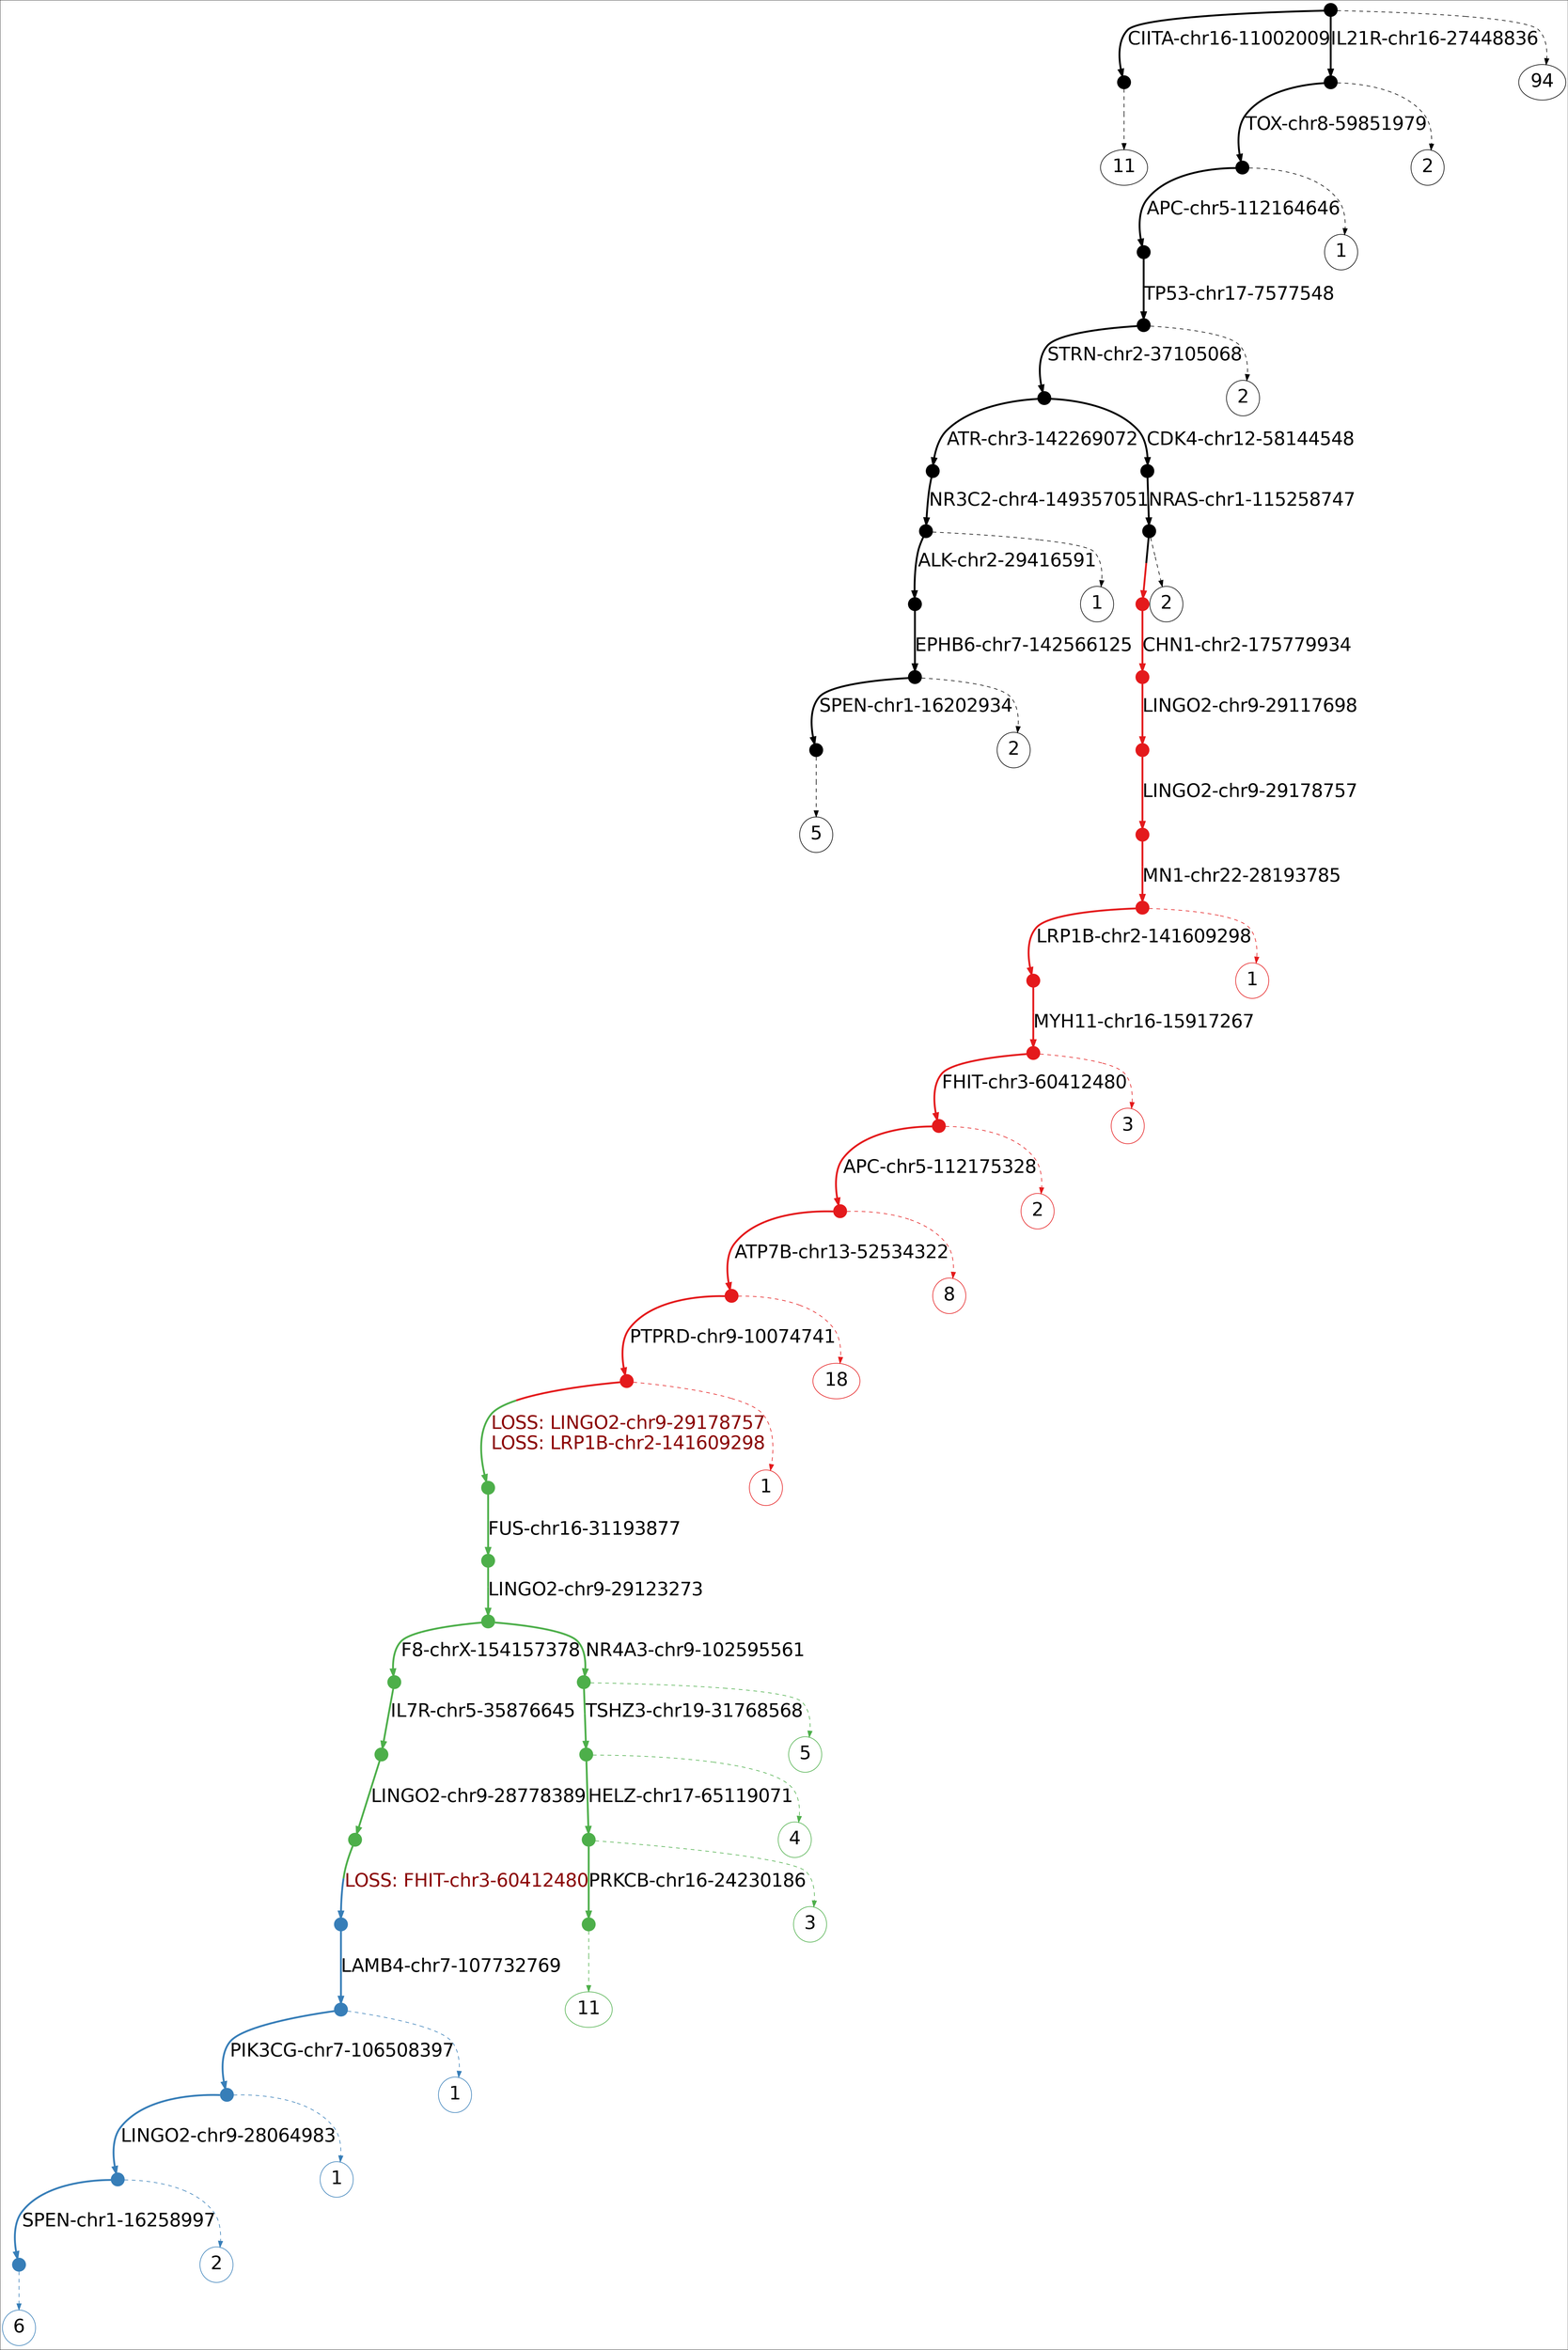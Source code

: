 digraph g{
ratio=1.5
nodesep=0
graph [fontname = "helvetica", colorscheme=set19];
node [fontname = "helvetica", colorscheme=set19];
edge [fontname = "helvetica", colorscheme=set19];
"MUT:ALK-chr2-29416591" [label = "", color = 0, height = 0.3, width = 0.3, shape=point]; 
"MUT:APC-chr5-112164646" [label = "", color = 0, height = 0.3, width = 0.3, shape=point]; 
"MUT:APC-chr5-112175328" [label = "", color = 1, height = 0.3, width = 0.3, shape=point]; 
"MUT:ATP7B-chr13-52534322" [label = "", color = 1, height = 0.3, width = 0.3, shape=point]; 
"MUT:ATR-chr3-142269072" [label = "", color = 0, height = 0.3, width = 0.3, shape=point]; 
"MUT:CDK4-chr12-58144548" [label = "", color = 0, height = 0.3, width = 0.3, shape=point]; 
"MUT:CHN1-chr2-175779934" [label = "", color = 1, height = 0.3, width = 0.3, shape=point]; 
"MUT:CIITA-chr16-11002009" [label = "", color = 0, height = 0.3, width = 0.3, shape=point]; 
"MUT:EPHB6-chr7-142566125" [label = "", color = 0, height = 0.3, width = 0.3, shape=point]; 
"MUT:F8-chrX-154157378" [label = "", color = 3, height = 0.3, width = 0.3, shape=point]; 
"MUT:FHIT-chr3-60412480" [label = "", color = 1, height = 0.3, width = 0.3, shape=point]; 
"MUT:FUS-chr16-31193877" [label = "", color = 3, height = 0.3, width = 0.3, shape=point]; 
"MUT:HELZ-chr17-65119071" [label = "", color = 3, height = 0.3, width = 0.3, shape=point]; 
"MUT:IL21R-chr16-27448836" [label = "", color = 0, height = 0.3, width = 0.3, shape=point]; 
"MUT:IL7R-chr5-35876645" [label = "", color = 3, height = 0.3, width = 0.3, shape=point]; 
"MUT:LAMB4-chr7-107732769" [label = "", color = 2, height = 0.3, width = 0.3, shape=point]; 
"MUT:LINGO2-chr9-28064983" [label = "", color = 2, height = 0.3, width = 0.3, shape=point]; 
"MUT:LINGO2-chr9-28778389" [label = "", color = 3, height = 0.3, width = 0.3, shape=point]; 
"MUT:LINGO2-chr9-29117698" [label = "", color = 1, height = 0.3, width = 0.3, shape=point]; 
"MUT:LINGO2-chr9-29123273" [label = "", color = 3, height = 0.3, width = 0.3, shape=point]; 
"MUT:LINGO2-chr9-29178757" [label = "", color = 1, height = 0.3, width = 0.3, shape=point]; 
"MUT:LRP1B-chr2-141609298" [label = "", color = 1, height = 0.3, width = 0.3, shape=point]; 
"MUT:MN1-chr22-28193785" [label = "", color = 1, height = 0.3, width = 0.3, shape=point]; 
"MUT:MYH11-chr16-15917267" [label = "", color = 1, height = 0.3, width = 0.3, shape=point]; 
"MUT:NR3C2-chr4-149357051" [label = "", color = 0, height = 0.3, width = 0.3, shape=point]; 
"MUT:NR4A3-chr9-102595561" [label = "", color = 3, height = 0.3, width = 0.3, shape=point]; 
"MUT:NRAS-chr1-115258747" [label = "", color = 0, height = 0.3, width = 0.3, shape=point]; 
"MUT:PIK3CG-chr7-106508397" [label = "", color = 2, height = 0.3, width = 0.3, shape=point]; 
"MUT:PRKCB-chr16-24230186" [label = "", color = 3, height = 0.3, width = 0.3, shape=point]; 
"MUT:PTPRD-chr9-10074741" [label = "", color = 1, height = 0.3, width = 0.3, shape=point]; 
"MUT:SPEN-chr1-16202934" [label = "", color = 0, height = 0.3, width = 0.3, shape=point]; 
"MUT:SPEN-chr1-16258997" [label = "", color = 2, height = 0.3, width = 0.3, shape=point]; 
"MUT:STRN-chr2-37105068" [label = "", color = 0, height = 0.3, width = 0.3, shape=point]; 
"MUT:TOX-chr8-59851979" [label = "", color = 0, height = 0.3, width = 0.3, shape=point]; 
"MUT:TP53-chr17-7577548" [label = "", color = 0, height = 0.3, width = 0.3, shape=point]; 
"MUT:TSHZ3-chr19-31768568" [label = "", color = 3, height = 0.3, width = 0.3, shape=point]; 
"ROOT:0" [label = "", color = 0, height = 0.3, width = 0.3, shape=point]; 
"ROOT:3" [label = "", color = 3, height = 0.3, width = 0.3, shape=point]; 
"ROOT:2" [label = "", color = 2, height = 0.3, width = 0.3, shape=point]; 
"ROOT:1" [label = "", color = 1, height = 0.3, width = 0.3, shape=point]; 
"ROOT:0" -> "MUT:IL21R-chr16-27448836" [penwidth=3, label = "IL21R-chr16-27448836", fontsize = 30, color="0;0.5:0"];
"ROOT:0" -> "MUT:CIITA-chr16-11002009" [penwidth=3, label = "CIITA-chr16-11002009", fontsize = 30, color="0;0.5:0"];
"CHILDREN:ROOT:0" [label = "94", color = 0, fontsize=30]"ROOT:0" -> "CHILDREN:ROOT:0" [penwidth=1, style=dashed, fontsize=30, color = "0;0.5:0"];
"MUT:IL21R-chr16-27448836" -> "MUT:TOX-chr8-59851979" [penwidth=3, label = "TOX-chr8-59851979", fontsize = 30, color="0;0.5:0"];
"CHILDREN:MUT:IL21R-chr16-27448836" [label = "2", color = 0, fontsize=30]"MUT:IL21R-chr16-27448836" -> "CHILDREN:MUT:IL21R-chr16-27448836" [penwidth=1, style=dashed, fontsize=30, color = "0;0.5:0"];
"MUT:TOX-chr8-59851979" -> "MUT:APC-chr5-112164646" [penwidth=3, label = "APC-chr5-112164646", fontsize = 30, color="0;0.5:0"];
"CHILDREN:MUT:TOX-chr8-59851979" [label = "1", color = 0, fontsize=30]"MUT:TOX-chr8-59851979" -> "CHILDREN:MUT:TOX-chr8-59851979" [penwidth=1, style=dashed, fontsize=30, color = "0;0.5:0"];
"MUT:APC-chr5-112164646" -> "MUT:TP53-chr17-7577548" [penwidth=3, label = "TP53-chr17-7577548", fontsize = 30, color="0;0.5:0"];
"MUT:TP53-chr17-7577548" -> "MUT:STRN-chr2-37105068" [penwidth=3, label = "STRN-chr2-37105068", fontsize = 30, color="0;0.5:0"];
"CHILDREN:MUT:TP53-chr17-7577548" [label = "2", color = 0, fontsize=30]"MUT:TP53-chr17-7577548" -> "CHILDREN:MUT:TP53-chr17-7577548" [penwidth=1, style=dashed, fontsize=30, color = "0;0.5:0"];
"MUT:STRN-chr2-37105068" -> "MUT:CDK4-chr12-58144548" [penwidth=3, label = "CDK4-chr12-58144548", fontsize = 30, color="0;0.5:0"];
"MUT:STRN-chr2-37105068" -> "MUT:ATR-chr3-142269072" [penwidth=3, label = "ATR-chr3-142269072", fontsize = 30, color="0;0.5:0"];
"MUT:CDK4-chr12-58144548" -> "MUT:NRAS-chr1-115258747" [penwidth=3, label = "NRAS-chr1-115258747", fontsize = 30, color="0;0.5:0"];
"MUT:NRAS-chr1-115258747" -> "ROOT:1" [label = "", fontsize=30,fontcolor="#8b0000", penwidth=3, color = "0;0.5:1"];
"CHILDREN:MUT:NRAS-chr1-115258747" [label = "2", color = 0, fontsize=30]"MUT:NRAS-chr1-115258747" -> "CHILDREN:MUT:NRAS-chr1-115258747" [penwidth=1, style=dashed, fontsize=30, color = "0;0.5:0"];
"MUT:ATR-chr3-142269072" -> "MUT:NR3C2-chr4-149357051" [penwidth=3, label = "NR3C2-chr4-149357051", fontsize = 30, color="0;0.5:0"];
"MUT:NR3C2-chr4-149357051" -> "MUT:ALK-chr2-29416591" [penwidth=3, label = "ALK-chr2-29416591", fontsize = 30, color="0;0.5:0"];
"CHILDREN:MUT:NR3C2-chr4-149357051" [label = "1", color = 0, fontsize=30]"MUT:NR3C2-chr4-149357051" -> "CHILDREN:MUT:NR3C2-chr4-149357051" [penwidth=1, style=dashed, fontsize=30, color = "0;0.5:0"];
"MUT:ALK-chr2-29416591" -> "MUT:EPHB6-chr7-142566125" [penwidth=3, label = "EPHB6-chr7-142566125", fontsize = 30, color="0;0.5:0"];
"MUT:EPHB6-chr7-142566125" -> "MUT:SPEN-chr1-16202934" [penwidth=3, label = "SPEN-chr1-16202934", fontsize = 30, color="0;0.5:0"];
"CHILDREN:MUT:EPHB6-chr7-142566125" [label = "2", color = 0, fontsize=30]"MUT:EPHB6-chr7-142566125" -> "CHILDREN:MUT:EPHB6-chr7-142566125" [penwidth=1, style=dashed, fontsize=30, color = "0;0.5:0"];
"CHILDREN:MUT:SPEN-chr1-16202934" [label = "5", color = 0, fontsize=30]"MUT:SPEN-chr1-16202934" -> "CHILDREN:MUT:SPEN-chr1-16202934" [penwidth=1, style=dashed, fontsize=30, color = "0;0.5:0"];
"CHILDREN:MUT:CIITA-chr16-11002009" [label = "11", color = 0, fontsize=30]"MUT:CIITA-chr16-11002009" -> "CHILDREN:MUT:CIITA-chr16-11002009" [penwidth=1, style=dashed, fontsize=30, color = "0;0.5:0"];
"ROOT:3" -> "MUT:FUS-chr16-31193877" [penwidth=3, label = "FUS-chr16-31193877", fontsize = 30, color="3;0.5:3"];
"MUT:FUS-chr16-31193877" -> "MUT:LINGO2-chr9-29123273" [penwidth=3, label = "LINGO2-chr9-29123273", fontsize = 30, color="3;0.5:3"];
"MUT:LINGO2-chr9-29123273" -> "MUT:NR4A3-chr9-102595561" [penwidth=3, label = "NR4A3-chr9-102595561", fontsize = 30, color="3;0.5:3"];
"MUT:LINGO2-chr9-29123273" -> "MUT:F8-chrX-154157378" [penwidth=3, label = "F8-chrX-154157378", fontsize = 30, color="3;0.5:3"];
"MUT:NR4A3-chr9-102595561" -> "MUT:TSHZ3-chr19-31768568" [penwidth=3, label = "TSHZ3-chr19-31768568", fontsize = 30, color="3;0.5:3"];
"CHILDREN:MUT:NR4A3-chr9-102595561" [label = "5", color = 3, fontsize=30]"MUT:NR4A3-chr9-102595561" -> "CHILDREN:MUT:NR4A3-chr9-102595561" [penwidth=1, style=dashed, fontsize=30, color = "3;0.5:3"];
"MUT:TSHZ3-chr19-31768568" -> "MUT:HELZ-chr17-65119071" [penwidth=3, label = "HELZ-chr17-65119071", fontsize = 30, color="3;0.5:3"];
"CHILDREN:MUT:TSHZ3-chr19-31768568" [label = "4", color = 3, fontsize=30]"MUT:TSHZ3-chr19-31768568" -> "CHILDREN:MUT:TSHZ3-chr19-31768568" [penwidth=1, style=dashed, fontsize=30, color = "3;0.5:3"];
"MUT:HELZ-chr17-65119071" -> "MUT:PRKCB-chr16-24230186" [penwidth=3, label = "PRKCB-chr16-24230186", fontsize = 30, color="3;0.5:3"];
"CHILDREN:MUT:HELZ-chr17-65119071" [label = "3", color = 3, fontsize=30]"MUT:HELZ-chr17-65119071" -> "CHILDREN:MUT:HELZ-chr17-65119071" [penwidth=1, style=dashed, fontsize=30, color = "3;0.5:3"];
"CHILDREN:MUT:PRKCB-chr16-24230186" [label = "11", color = 3, fontsize=30]"MUT:PRKCB-chr16-24230186" -> "CHILDREN:MUT:PRKCB-chr16-24230186" [penwidth=1, style=dashed, fontsize=30, color = "3;0.5:3"];
"MUT:F8-chrX-154157378" -> "MUT:IL7R-chr5-35876645" [penwidth=3, label = "IL7R-chr5-35876645", fontsize = 30, color="3;0.5:3"];
"MUT:IL7R-chr5-35876645" -> "MUT:LINGO2-chr9-28778389" [penwidth=3, label = "LINGO2-chr9-28778389", fontsize = 30, color="3;0.5:3"];
"MUT:LINGO2-chr9-28778389" -> "ROOT:2" [label = "LOSS: FHIT-chr3-60412480", fontsize=30,fontcolor="#8b0000", penwidth=3, color = "3;0.5:2"];
"ROOT:2" -> "MUT:LAMB4-chr7-107732769" [penwidth=3, label = "LAMB4-chr7-107732769", fontsize = 30, color="2;0.5:2"];
"MUT:LAMB4-chr7-107732769" -> "MUT:PIK3CG-chr7-106508397" [penwidth=3, label = "PIK3CG-chr7-106508397", fontsize = 30, color="2;0.5:2"];
"CHILDREN:MUT:LAMB4-chr7-107732769" [label = "1", color = 2, fontsize=30]"MUT:LAMB4-chr7-107732769" -> "CHILDREN:MUT:LAMB4-chr7-107732769" [penwidth=1, style=dashed, fontsize=30, color = "2;0.5:2"];
"MUT:PIK3CG-chr7-106508397" -> "MUT:LINGO2-chr9-28064983" [penwidth=3, label = "LINGO2-chr9-28064983", fontsize = 30, color="2;0.5:2"];
"CHILDREN:MUT:PIK3CG-chr7-106508397" [label = "1", color = 2, fontsize=30]"MUT:PIK3CG-chr7-106508397" -> "CHILDREN:MUT:PIK3CG-chr7-106508397" [penwidth=1, style=dashed, fontsize=30, color = "2;0.5:2"];
"MUT:LINGO2-chr9-28064983" -> "MUT:SPEN-chr1-16258997" [penwidth=3, label = "SPEN-chr1-16258997", fontsize = 30, color="2;0.5:2"];
"CHILDREN:MUT:LINGO2-chr9-28064983" [label = "2", color = 2, fontsize=30]"MUT:LINGO2-chr9-28064983" -> "CHILDREN:MUT:LINGO2-chr9-28064983" [penwidth=1, style=dashed, fontsize=30, color = "2;0.5:2"];
"CHILDREN:MUT:SPEN-chr1-16258997" [label = "6", color = 2, fontsize=30]"MUT:SPEN-chr1-16258997" -> "CHILDREN:MUT:SPEN-chr1-16258997" [penwidth=1, style=dashed, fontsize=30, color = "2;0.5:2"];
"ROOT:1" -> "MUT:CHN1-chr2-175779934" [penwidth=3, label = "CHN1-chr2-175779934", fontsize = 30, color="1;0.5:1"];
"MUT:CHN1-chr2-175779934" -> "MUT:LINGO2-chr9-29117698" [penwidth=3, label = "LINGO2-chr9-29117698", fontsize = 30, color="1;0.5:1"];
"MUT:LINGO2-chr9-29117698" -> "MUT:LINGO2-chr9-29178757" [penwidth=3, label = "LINGO2-chr9-29178757", fontsize = 30, color="1;0.5:1"];
"MUT:LINGO2-chr9-29178757" -> "MUT:MN1-chr22-28193785" [penwidth=3, label = "MN1-chr22-28193785", fontsize = 30, color="1;0.5:1"];
"MUT:MN1-chr22-28193785" -> "MUT:LRP1B-chr2-141609298" [penwidth=3, label = "LRP1B-chr2-141609298", fontsize = 30, color="1;0.5:1"];
"CHILDREN:MUT:MN1-chr22-28193785" [label = "1", color = 1, fontsize=30]"MUT:MN1-chr22-28193785" -> "CHILDREN:MUT:MN1-chr22-28193785" [penwidth=1, style=dashed, fontsize=30, color = "1;0.5:1"];
"MUT:LRP1B-chr2-141609298" -> "MUT:MYH11-chr16-15917267" [penwidth=3, label = "MYH11-chr16-15917267", fontsize = 30, color="1;0.5:1"];
"MUT:MYH11-chr16-15917267" -> "MUT:FHIT-chr3-60412480" [penwidth=3, label = "FHIT-chr3-60412480", fontsize = 30, color="1;0.5:1"];
"CHILDREN:MUT:MYH11-chr16-15917267" [label = "3", color = 1, fontsize=30]"MUT:MYH11-chr16-15917267" -> "CHILDREN:MUT:MYH11-chr16-15917267" [penwidth=1, style=dashed, fontsize=30, color = "1;0.5:1"];
"MUT:FHIT-chr3-60412480" -> "MUT:APC-chr5-112175328" [penwidth=3, label = "APC-chr5-112175328", fontsize = 30, color="1;0.5:1"];
"CHILDREN:MUT:FHIT-chr3-60412480" [label = "2", color = 1, fontsize=30]"MUT:FHIT-chr3-60412480" -> "CHILDREN:MUT:FHIT-chr3-60412480" [penwidth=1, style=dashed, fontsize=30, color = "1;0.5:1"];
"MUT:APC-chr5-112175328" -> "MUT:ATP7B-chr13-52534322" [penwidth=3, label = "ATP7B-chr13-52534322", fontsize = 30, color="1;0.5:1"];
"CHILDREN:MUT:APC-chr5-112175328" [label = "8", color = 1, fontsize=30]"MUT:APC-chr5-112175328" -> "CHILDREN:MUT:APC-chr5-112175328" [penwidth=1, style=dashed, fontsize=30, color = "1;0.5:1"];
"MUT:ATP7B-chr13-52534322" -> "MUT:PTPRD-chr9-10074741" [penwidth=3, label = "PTPRD-chr9-10074741", fontsize = 30, color="1;0.5:1"];
"CHILDREN:MUT:ATP7B-chr13-52534322" [label = "18", color = 1, fontsize=30]"MUT:ATP7B-chr13-52534322" -> "CHILDREN:MUT:ATP7B-chr13-52534322" [penwidth=1, style=dashed, fontsize=30, color = "1;0.5:1"];
"MUT:PTPRD-chr9-10074741" -> "ROOT:3" [label = "LOSS: LINGO2-chr9-29178757
LOSS: LRP1B-chr2-141609298", fontsize=30,fontcolor="#8b0000", penwidth=3, color = "1;0.5:3"];
"CHILDREN:MUT:PTPRD-chr9-10074741" [label = "1", color = 1, fontsize=30]"MUT:PTPRD-chr9-10074741" -> "CHILDREN:MUT:PTPRD-chr9-10074741" [penwidth=1, style=dashed, fontsize=30, color = "1;0.5:1"];
}
